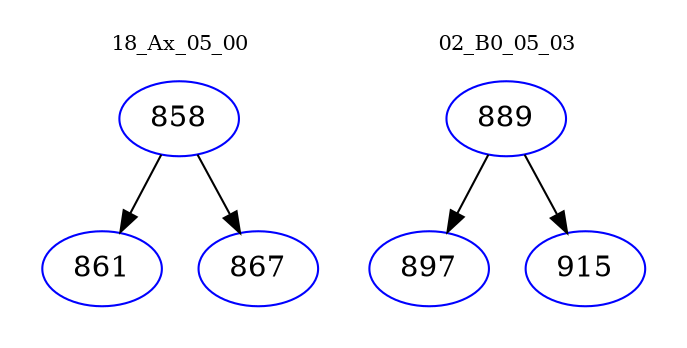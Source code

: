 digraph{
subgraph cluster_0 {
color = white
label = "18_Ax_05_00";
fontsize=10;
T0_858 [label="858", color="blue"]
T0_858 -> T0_861 [color="black"]
T0_861 [label="861", color="blue"]
T0_858 -> T0_867 [color="black"]
T0_867 [label="867", color="blue"]
}
subgraph cluster_1 {
color = white
label = "02_B0_05_03";
fontsize=10;
T1_889 [label="889", color="blue"]
T1_889 -> T1_897 [color="black"]
T1_897 [label="897", color="blue"]
T1_889 -> T1_915 [color="black"]
T1_915 [label="915", color="blue"]
}
}

